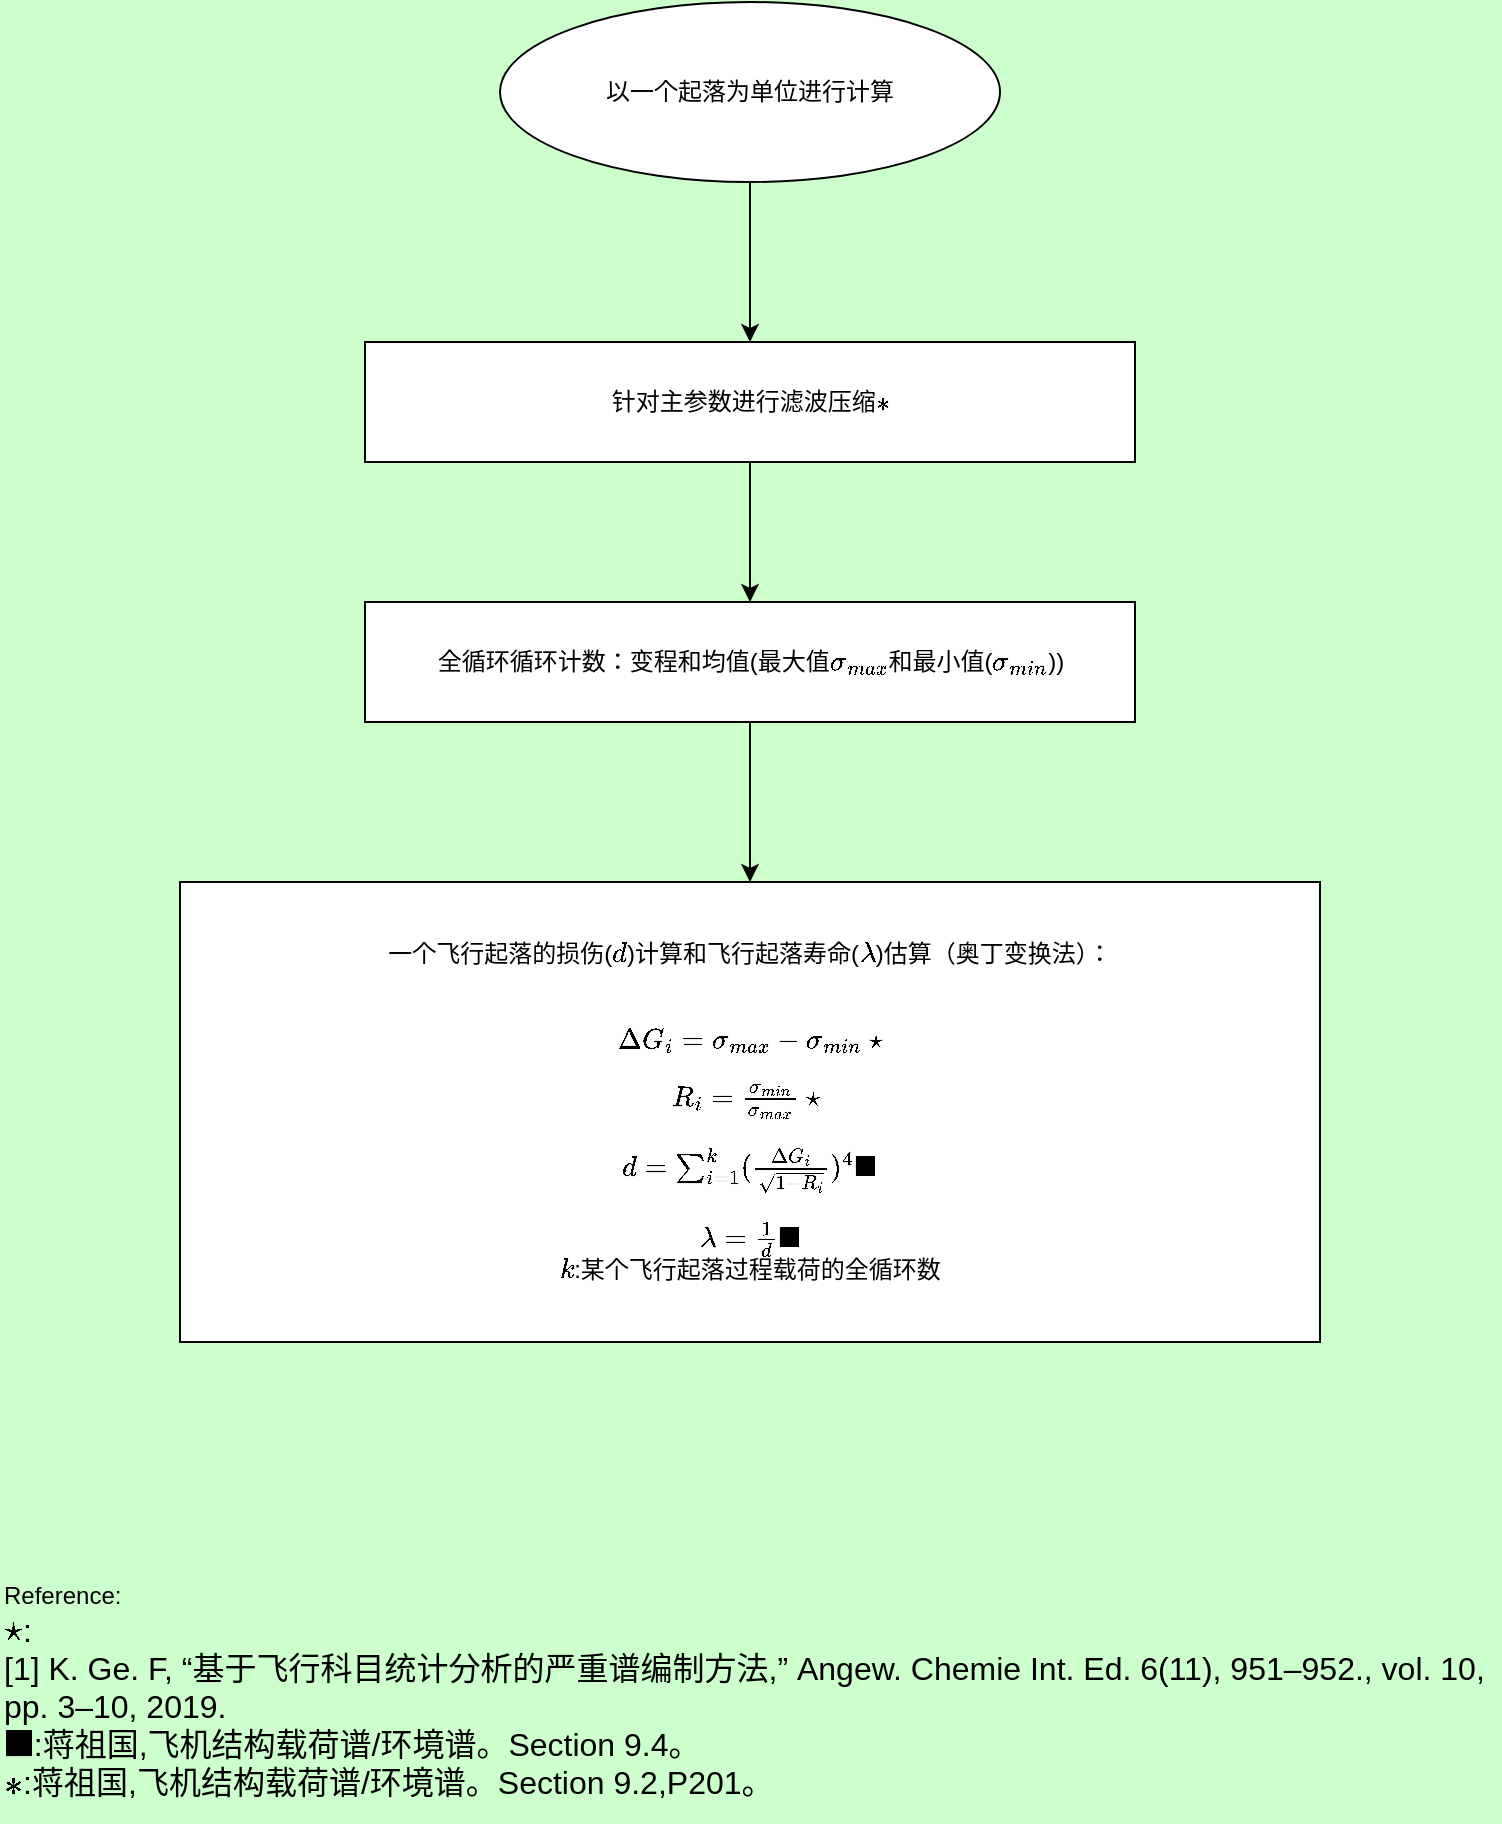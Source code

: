 <mxfile version="14.6.13" type="device" pages="8"><diagram id="NKhJSxJmhataKAfdF3K-" name="第 1 页-一个飞行起落的损伤计算和飞行起落寿命估算"><mxGraphModel dx="1024" dy="592" grid="1" gridSize="10" guides="1" tooltips="1" connect="1" arrows="1" fold="1" page="1" pageScale="1" pageWidth="827" pageHeight="1169" background="#CCFFCC" math="1" shadow="0"><root><mxCell id="0"/><mxCell id="1" parent="0"/><mxCell id="f9I7chAPs5HCO7dWhCiY-2" style="edgeStyle=orthogonalEdgeStyle;rounded=0;orthogonalLoop=1;jettySize=auto;html=1;" parent="1" source="jNRz7bp0nOcAsb6ikrP_-3" target="jNRz7bp0nOcAsb6ikrP_-4" edge="1"><mxGeometry relative="1" as="geometry"/></mxCell><mxCell id="jNRz7bp0nOcAsb6ikrP_-3" value="&lt;font style=&quot;font-size: 12px&quot;&gt;全循环循环计数：变程和均值(最大值\(\sigma_{max}\)和最小值(\(\sigma_{min}\)))&lt;/font&gt;" style="rounded=0;whiteSpace=wrap;html=1;" parent="1" vertex="1"><mxGeometry x="232.5" y="380" width="385" height="60" as="geometry"/></mxCell><mxCell id="jNRz7bp0nOcAsb6ikrP_-4" value="&lt;font&gt;&lt;font style=&quot;font-size: 12px&quot;&gt;一个飞行起落的损伤(\(d \))计算和飞行起落寿命(\( \lambda\))估算（奥丁变换法）：&lt;br&gt;&lt;br&gt;&lt;br&gt;\(\Delta G_i = \sigma_{max} - \sigma_{min} \space \star \)&lt;br&gt;&lt;br&gt;\(R_i = \frac{\sigma_{min}&lt;br&gt;}{\sigma_{max}&lt;br&gt;} \space \star\)&amp;nbsp;&lt;br&gt;&lt;br&gt;\(d=\sum_{i=1}^k(\frac{\Delta G_i}{\sqrt{1-R_i}})^4&lt;br&gt;\blacksquare \)&lt;br&gt;&lt;br&gt;\(\lambda = \frac{1}{d} \blacksquare\)&lt;br&gt;\(k\):某个飞行起落过程载荷的全循环数&lt;/font&gt;&lt;br&gt;&lt;/font&gt;" style="rounded=0;whiteSpace=wrap;html=1;" parent="1" vertex="1"><mxGeometry x="140" y="520" width="570" height="230" as="geometry"/></mxCell><mxCell id="WzEEPMsB4-AtwPnsr_9X-5" style="edgeStyle=orthogonalEdgeStyle;rounded=0;orthogonalLoop=1;jettySize=auto;html=1;" parent="1" source="jNRz7bp0nOcAsb6ikrP_-5" target="WzEEPMsB4-AtwPnsr_9X-4" edge="1"><mxGeometry relative="1" as="geometry"/></mxCell><mxCell id="jNRz7bp0nOcAsb6ikrP_-5" value="&lt;font style=&quot;font-size: 12px&quot;&gt;以一个起落为单位进行计算&lt;/font&gt;" style="ellipse;whiteSpace=wrap;html=1;" parent="1" vertex="1"><mxGeometry x="300" y="80" width="250" height="90" as="geometry"/></mxCell><mxCell id="_mDeDMqmV5UaFGvMVaUa-1" value="&lt;div&gt;&lt;font style=&quot;font-size: 12px&quot;&gt;&lt;font&gt;Reference&lt;/font&gt;:&lt;/font&gt;&lt;/div&gt;&lt;div&gt;&lt;span&gt;&lt;font size=&quot;3&quot;&gt;\( \star\):&lt;/font&gt;&lt;/span&gt;&lt;/div&gt;&lt;font size=&quot;3&quot;&gt;[1] K. Ge. F, “基于飞行科目统计分析的严重谱编制方法,” Angew. Chemie Int. Ed. 6(11), 951–952., vol. 10, pp. 3–10, 2019.&lt;br&gt;\( \blacksquare\):蒋祖国,飞机结构载荷谱/环境谱。Section 9.4。&lt;br&gt;&lt;/font&gt;&lt;span style=&quot;font-size: medium&quot;&gt;\( \ast\):&lt;/span&gt;&lt;span style=&quot;font-size: medium&quot;&gt;蒋祖国,飞机结构载荷谱/环境谱。Section 9.2,P201。&lt;/span&gt;&lt;font size=&quot;3&quot;&gt;&lt;br&gt;&lt;/font&gt;" style="text;html=1;strokeColor=none;fillColor=none;align=left;verticalAlign=middle;whiteSpace=wrap;rounded=0;" parent="1" vertex="1"><mxGeometry x="50" y="860" width="750" height="130" as="geometry"/></mxCell><mxCell id="WzEEPMsB4-AtwPnsr_9X-6" style="edgeStyle=orthogonalEdgeStyle;rounded=0;orthogonalLoop=1;jettySize=auto;html=1;" parent="1" source="WzEEPMsB4-AtwPnsr_9X-4" target="jNRz7bp0nOcAsb6ikrP_-3" edge="1"><mxGeometry relative="1" as="geometry"/></mxCell><mxCell id="WzEEPMsB4-AtwPnsr_9X-4" value="&lt;font style=&quot;font-size: 12px&quot;&gt;针对主参数进行滤波压缩\( \ast\)&lt;/font&gt;" style="rounded=0;whiteSpace=wrap;html=1;" parent="1" vertex="1"><mxGeometry x="232.5" y="250" width="385" height="60" as="geometry"/></mxCell></root></mxGraphModel></diagram><diagram id="D2le7vKLaizebCC24E_2" name="第 2-1 页-确定实际飞行起落"><mxGraphModel dx="1024" dy="592" grid="1" gridSize="10" guides="1" tooltips="1" connect="1" arrows="1" fold="1" page="1" pageScale="1" pageWidth="827" pageHeight="1169" background="#CCFFCC" math="1" shadow="0"><root><mxCell id="MJ3pmneny7GB_XjOT81w-0"/><mxCell id="MJ3pmneny7GB_XjOT81w-1" parent="MJ3pmneny7GB_XjOT81w-0"/><UserObject label="&lt;font style=&quot;font-size: 14px&quot;&gt;确定实际飞行起落数&lt;/font&gt;" treeRoot="1" id="E9diMd3mAz84zL5VNPVI-0"><mxCell style="ellipse;whiteSpace=wrap;html=1;align=center;collapsible=0;container=1;recursiveResize=0;" parent="MJ3pmneny7GB_XjOT81w-1" vertex="1"><mxGeometry x="40" y="60" width="145" height="50" as="geometry"/></mxCell></UserObject><mxCell id="E9diMd3mAz84zL5VNPVI-3" value="" style="edgeStyle=entityRelationEdgeStyle;startArrow=none;endArrow=none;segment=10;curved=1;exitX=1;exitY=0.5;exitDx=0;exitDy=0;" parent="MJ3pmneny7GB_XjOT81w-1" source="E9diMd3mAz84zL5VNPVI-0" target="E9diMd3mAz84zL5VNPVI-4" edge="1"><mxGeometry relative="1" as="geometry"><mxPoint x="415" y="100" as="sourcePoint"/></mxGeometry></mxCell><mxCell id="E9diMd3mAz84zL5VNPVI-4" value="基于外场大子样统计的小子样实测：&lt;br&gt;所有小子样实测有效起落都是实际飞行起落" style="whiteSpace=wrap;html=1;rounded=1;arcSize=50;align=center;verticalAlign=middle;collapsible=0;container=1;recursiveResize=0;strokeWidth=1;autosize=1;spacing=4;" parent="MJ3pmneny7GB_XjOT81w-1" vertex="1"><mxGeometry x="215" y="20" width="250" height="40" as="geometry"/></mxCell><mxCell id="E9diMd3mAz84zL5VNPVI-6" value="" style="edgeStyle=entityRelationEdgeStyle;startArrow=none;endArrow=none;segment=10;curved=1;" parent="MJ3pmneny7GB_XjOT81w-1" source="E9diMd3mAz84zL5VNPVI-0" target="E9diMd3mAz84zL5VNPVI-7" edge="1"><mxGeometry relative="1" as="geometry"><mxPoint x="375" y="74" as="sourcePoint"/></mxGeometry></mxCell><mxCell id="E9diMd3mAz84zL5VNPVI-7" value="小子样实测数据：&lt;br&gt;通过分析来确定实际飞行起落数" style="whiteSpace=wrap;html=1;rounded=1;arcSize=50;align=center;verticalAlign=middle;collapsible=0;container=1;recursiveResize=0;strokeWidth=1;autosize=1;spacing=4;" parent="MJ3pmneny7GB_XjOT81w-1" vertex="1"><mxGeometry x="245" y="90" width="190" height="40" as="geometry"/></mxCell><mxCell id="omfQsLDT_BcbFUfZ1Ptj-2" style="edgeStyle=orthogonalEdgeStyle;rounded=0;orthogonalLoop=1;jettySize=auto;html=1;" parent="MJ3pmneny7GB_XjOT81w-1" source="LUoZi1-GM6l8mdx_SEGu-0" target="2bQM6P23BNAU2fslVUDf-0" edge="1"><mxGeometry relative="1" as="geometry"/></mxCell><mxCell id="LUoZi1-GM6l8mdx_SEGu-0" value="&lt;font style=&quot;font-size: 12px&quot;&gt;假设飞行起落寿命服从对数正态分布。&lt;br&gt;得到某典型任务的实测\(n\)个飞行起落的起落寿命\( \lambda_1,\dots,\lambda_n \)，&lt;br&gt;其对数寿命为：\( X_j = lg\lambda_j(j=1,2,\dots,n)\)&lt;/font&gt;" style="rounded=0;whiteSpace=wrap;html=1;" parent="MJ3pmneny7GB_XjOT81w-1" vertex="1"><mxGeometry x="40" y="150" width="338.582" height="60" as="geometry"/></mxCell><mxCell id="omfQsLDT_BcbFUfZ1Ptj-3" style="edgeStyle=orthogonalEdgeStyle;rounded=0;orthogonalLoop=1;jettySize=auto;html=1;" parent="MJ3pmneny7GB_XjOT81w-1" source="2bQM6P23BNAU2fslVUDf-0" target="2bQM6P23BNAU2fslVUDf-1" edge="1"><mxGeometry relative="1" as="geometry"/></mxCell><mxCell id="2bQM6P23BNAU2fslVUDf-0" value="&lt;font style=&quot;font-size: 12px&quot;&gt;计算对数寿命的平均值(\( \bar{X}\))和标准差(\(S\)):&lt;br&gt;&lt;br&gt;\(\bar{X} = \frac{1}{n}\sum_{j=1}^nX_{j}\)&lt;br&gt;&lt;br&gt;\(S = \sqrt{\frac{\sum_{j=1}^nX_{j}^2-\frac{1}{n}(\sum_{j=1}^nX_j)^2}{n-1}}\)&lt;/font&gt;" style="rounded=0;whiteSpace=wrap;html=1;" parent="MJ3pmneny7GB_XjOT81w-1" vertex="1"><mxGeometry x="40" y="236" width="338.582" height="130" as="geometry"/></mxCell><mxCell id="zEckzuN1tbj1GgpTe6vr-3" style="edgeStyle=orthogonalEdgeStyle;rounded=0;orthogonalLoop=1;jettySize=auto;html=1;entryX=0.5;entryY=0;entryDx=0;entryDy=0;" parent="MJ3pmneny7GB_XjOT81w-1" source="2bQM6P23BNAU2fslVUDf-1" target="2bQM6P23BNAU2fslVUDf-2" edge="1"><mxGeometry relative="1" as="geometry"/></mxCell><mxCell id="2bQM6P23BNAU2fslVUDf-1" value="&lt;font style=&quot;font-size: 12px&quot;&gt;计算变异系数:\(y = \frac{S}{\bar{X}}\)&lt;/font&gt;" style="rounded=0;whiteSpace=wrap;html=1;" parent="MJ3pmneny7GB_XjOT81w-1" vertex="1"><mxGeometry x="40" y="387" width="338.582" height="50" as="geometry"/></mxCell><mxCell id="zEckzuN1tbj1GgpTe6vr-4" style="edgeStyle=orthogonalEdgeStyle;rounded=0;orthogonalLoop=1;jettySize=auto;html=1;exitX=0.5;exitY=1;exitDx=0;exitDy=0;entryX=0.5;entryY=0;entryDx=0;entryDy=0;" parent="MJ3pmneny7GB_XjOT81w-1" source="2bQM6P23BNAU2fslVUDf-2" target="2bQM6P23BNAU2fslVUDf-3" edge="1"><mxGeometry relative="1" as="geometry"/></mxCell><mxCell id="2bQM6P23BNAU2fslVUDf-2" value="&lt;font style=&quot;font-size: 12px&quot;&gt;选定置信水平\( \gamma\)(一般为\(90\%\)或\(95\%\))和&lt;br&gt;相对误差限度\(\delta\)(一般取\(5\%\))&lt;/font&gt;" style="rounded=0;whiteSpace=wrap;html=1;" parent="MJ3pmneny7GB_XjOT81w-1" vertex="1"><mxGeometry x="40" y="493" width="338.582" height="60" as="geometry"/></mxCell><mxCell id="zEckzuN1tbj1GgpTe6vr-5" style="edgeStyle=orthogonalEdgeStyle;rounded=0;orthogonalLoop=1;jettySize=auto;html=1;" parent="MJ3pmneny7GB_XjOT81w-1" source="2bQM6P23BNAU2fslVUDf-3" target="2bQM6P23BNAU2fslVUDf-5" edge="1"><mxGeometry relative="1" as="geometry"/></mxCell><mxCell id="2bQM6P23BNAU2fslVUDf-3" value="&lt;font style=&quot;font-size: 12px&quot;&gt;选定置信水平\( \gamma\)(一般为\(90\%\)或\(95\%\))和&lt;br&gt;相对误差限度\(\delta\)(一般取\(5\%\))&lt;/font&gt;" style="rounded=0;whiteSpace=wrap;html=1;" parent="MJ3pmneny7GB_XjOT81w-1" vertex="1"><mxGeometry x="40" y="604" width="338.582" height="60" as="geometry"/></mxCell><mxCell id="zEckzuN1tbj1GgpTe6vr-6" style="edgeStyle=orthogonalEdgeStyle;rounded=0;orthogonalLoop=1;jettySize=auto;html=1;entryX=0.5;entryY=0;entryDx=0;entryDy=0;" parent="MJ3pmneny7GB_XjOT81w-1" source="2bQM6P23BNAU2fslVUDf-5" target="2bQM6P23BNAU2fslVUDf-6" edge="1"><mxGeometry relative="1" as="geometry"/></mxCell><mxCell id="2bQM6P23BNAU2fslVUDf-5" value="&lt;font style=&quot;font-size: 12px&quot;&gt;根据变异系数\(y\)查找出子样最小观测个数：\(n_{min}\)&lt;/font&gt;" style="rounded=0;whiteSpace=wrap;html=1;" parent="MJ3pmneny7GB_XjOT81w-1" vertex="1"><mxGeometry x="40" y="720" width="338.582" height="50" as="geometry"/></mxCell><mxCell id="zEckzuN1tbj1GgpTe6vr-7" style="edgeStyle=orthogonalEdgeStyle;rounded=0;orthogonalLoop=1;jettySize=auto;html=1;entryX=0.5;entryY=0;entryDx=0;entryDy=0;" parent="MJ3pmneny7GB_XjOT81w-1" source="2bQM6P23BNAU2fslVUDf-6" target="2bQM6P23BNAU2fslVUDf-9" edge="1"><mxGeometry relative="1" as="geometry"/></mxCell><mxCell id="zEckzuN1tbj1GgpTe6vr-8" style="edgeStyle=orthogonalEdgeStyle;rounded=0;orthogonalLoop=1;jettySize=auto;html=1;" parent="MJ3pmneny7GB_XjOT81w-1" source="2bQM6P23BNAU2fslVUDf-6" target="2bQM6P23BNAU2fslVUDf-7" edge="1"><mxGeometry relative="1" as="geometry"/></mxCell><mxCell id="2bQM6P23BNAU2fslVUDf-6" value="\(n \geq n_{min}\)?" style="rhombus;whiteSpace=wrap;html=1;" parent="MJ3pmneny7GB_XjOT81w-1" vertex="1"><mxGeometry x="144.29" y="817" width="130" height="70" as="geometry"/></mxCell><mxCell id="zEckzuN1tbj1GgpTe6vr-9" style="edgeStyle=orthogonalEdgeStyle;rounded=0;orthogonalLoop=1;jettySize=auto;html=1;entryX=0;entryY=0.5;entryDx=0;entryDy=0;" parent="MJ3pmneny7GB_XjOT81w-1" source="2bQM6P23BNAU2fslVUDf-7" target="2bQM6P23BNAU2fslVUDf-8" edge="1"><mxGeometry relative="1" as="geometry"/></mxCell><mxCell id="2bQM6P23BNAU2fslVUDf-7" value="&lt;font style=&quot;font-size: 12px&quot;&gt;\(n\)就是实际飞行起落数&lt;/font&gt;" style="rounded=0;whiteSpace=wrap;html=1;" parent="MJ3pmneny7GB_XjOT81w-1" vertex="1"><mxGeometry x="331.58" y="827" width="189" height="50" as="geometry"/></mxCell><mxCell id="2bQM6P23BNAU2fslVUDf-8" value="&lt;font style=&quot;font-size: 12px&quot;&gt;从 \(n\)个飞行起落中找出代表飞行起落&lt;/font&gt;" style="rounded=0;whiteSpace=wrap;html=1;" parent="MJ3pmneny7GB_XjOT81w-1" vertex="1"><mxGeometry x="563" y="827" width="207" height="50" as="geometry"/></mxCell><mxCell id="2bQM6P23BNAU2fslVUDf-9" value="&lt;font style=&quot;font-size: 12px&quot;&gt;寿命分散性大，需要增补实际飞行起落&lt;/font&gt;" style="rounded=0;whiteSpace=wrap;html=1;" parent="MJ3pmneny7GB_XjOT81w-1" vertex="1"><mxGeometry x="40" y="940" width="338.582" height="50" as="geometry"/></mxCell><mxCell id="zEckzuN1tbj1GgpTe6vr-10" value="Yes" style="text;html=1;align=center;verticalAlign=middle;resizable=0;points=[];autosize=1;strokeColor=none;" parent="MJ3pmneny7GB_XjOT81w-1" vertex="1"><mxGeometry x="295" y="830" width="30" height="20" as="geometry"/></mxCell><mxCell id="zEckzuN1tbj1GgpTe6vr-13" value="No" style="text;html=1;align=center;verticalAlign=middle;resizable=0;points=[];autosize=1;strokeColor=none;" parent="MJ3pmneny7GB_XjOT81w-1" vertex="1"><mxGeometry x="205" y="900" width="30" height="20" as="geometry"/></mxCell><mxCell id="EIZPsEoaiCUM-D6aIosn-0" value="&lt;div&gt;&lt;font style=&quot;font-size: 14px&quot;&gt;&lt;font&gt;Reference&lt;/font&gt;&lt;span&gt;:&lt;/span&gt;&lt;/font&gt;&lt;/div&gt;&lt;span style=&quot;font-size: medium&quot;&gt;蒋祖国,飞机结构载荷谱/环境谱。Section 9.4,P221。&lt;/span&gt;&lt;font size=&quot;3&quot;&gt;&lt;br&gt;&lt;/font&gt;" style="text;html=1;strokeColor=none;fillColor=none;align=left;verticalAlign=middle;whiteSpace=wrap;rounded=0;" parent="MJ3pmneny7GB_XjOT81w-1" vertex="1"><mxGeometry x="10" y="1060" width="440" height="60" as="geometry"/></mxCell></root></mxGraphModel></diagram><diagram name="第 3 页-当量损伤的分布检验" id="N5piFDkpcopKa4DFAhrV"><mxGraphModel dx="1024" dy="592" grid="1" gridSize="10" guides="1" tooltips="1" connect="1" arrows="1" fold="1" page="1" pageScale="1" pageWidth="827" pageHeight="1169" background="#CCFFCC" math="1" shadow="0"><root><mxCell id="HNuLeyhjo0ZqES5R9Muz-0"/><mxCell id="HNuLeyhjo0ZqES5R9Muz-1" parent="HNuLeyhjo0ZqES5R9Muz-0"/><UserObject label="&lt;font style=&quot;font-size: 14px&quot;&gt;确定实际飞行起落数&lt;/font&gt;" treeRoot="1" id="HNuLeyhjo0ZqES5R9Muz-2"><mxCell style="ellipse;whiteSpace=wrap;html=1;align=center;collapsible=0;container=1;recursiveResize=0;" parent="HNuLeyhjo0ZqES5R9Muz-1" vertex="1"><mxGeometry x="100" y="60" width="145" height="50" as="geometry"/></mxCell></UserObject><mxCell id="HNuLeyhjo0ZqES5R9Muz-3" value="" style="edgeStyle=entityRelationEdgeStyle;startArrow=none;endArrow=none;segment=10;curved=1;exitX=1;exitY=0.5;exitDx=0;exitDy=0;" parent="HNuLeyhjo0ZqES5R9Muz-1" source="HNuLeyhjo0ZqES5R9Muz-2" target="HNuLeyhjo0ZqES5R9Muz-4" edge="1"><mxGeometry relative="1" as="geometry"><mxPoint x="475" y="100" as="sourcePoint"/></mxGeometry></mxCell><mxCell id="HNuLeyhjo0ZqES5R9Muz-4" value="基于外场大子样统计的小子样实测：&lt;br&gt;所有小子样实测有效起落都是实际飞行起落" style="whiteSpace=wrap;html=1;rounded=1;arcSize=50;align=center;verticalAlign=middle;collapsible=0;container=1;recursiveResize=0;strokeWidth=1;autosize=1;spacing=4;" parent="HNuLeyhjo0ZqES5R9Muz-1" vertex="1"><mxGeometry x="275" y="20" width="250" height="40" as="geometry"/></mxCell><mxCell id="HNuLeyhjo0ZqES5R9Muz-5" value="" style="edgeStyle=entityRelationEdgeStyle;startArrow=none;endArrow=none;segment=10;curved=1;" parent="HNuLeyhjo0ZqES5R9Muz-1" source="HNuLeyhjo0ZqES5R9Muz-2" target="HNuLeyhjo0ZqES5R9Muz-6" edge="1"><mxGeometry relative="1" as="geometry"><mxPoint x="435" y="74" as="sourcePoint"/></mxGeometry></mxCell><mxCell id="HNuLeyhjo0ZqES5R9Muz-6" value="小子样实测数据：&lt;br&gt;通过分析来确定实际飞行起落数" style="whiteSpace=wrap;html=1;rounded=1;arcSize=50;align=center;verticalAlign=middle;collapsible=0;container=1;recursiveResize=0;strokeWidth=1;autosize=1;spacing=4;" parent="HNuLeyhjo0ZqES5R9Muz-1" vertex="1"><mxGeometry x="305" y="90" width="190" height="40" as="geometry"/></mxCell><mxCell id="yax_U1GhtwNaY82Y9RRA-1" style="edgeStyle=orthogonalEdgeStyle;rounded=0;orthogonalLoop=1;jettySize=auto;html=1;entryX=0.5;entryY=0;entryDx=0;entryDy=0;" parent="HNuLeyhjo0ZqES5R9Muz-1" source="HNuLeyhjo0ZqES5R9Muz-7" target="HNuLeyhjo0ZqES5R9Muz-12" edge="1"><mxGeometry relative="1" as="geometry"/></mxCell><mxCell id="HNuLeyhjo0ZqES5R9Muz-7" value="&lt;font style=&quot;font-size: 12px&quot;&gt;得到某典型任务的实测\(n\)个飞行起落的当量损伤\( d_1,\dots,d_n \)&lt;br&gt;&lt;/font&gt;" style="rounded=0;whiteSpace=wrap;html=1;" parent="HNuLeyhjo0ZqES5R9Muz-1" vertex="1"><mxGeometry x="40" y="160" width="338.582" height="60" as="geometry"/></mxCell><mxCell id="HNuLeyhjo0ZqES5R9Muz-11" style="edgeStyle=orthogonalEdgeStyle;rounded=0;orthogonalLoop=1;jettySize=auto;html=1;exitX=0.5;exitY=1;exitDx=0;exitDy=0;entryX=0.5;entryY=0;entryDx=0;entryDy=0;" parent="HNuLeyhjo0ZqES5R9Muz-1" source="HNuLeyhjo0ZqES5R9Muz-12" target="HNuLeyhjo0ZqES5R9Muz-14" edge="1"><mxGeometry relative="1" as="geometry"/></mxCell><mxCell id="HNuLeyhjo0ZqES5R9Muz-12" value="&lt;font style=&quot;font-size: 12px&quot;&gt;选定置信水平\( \gamma\)(一般为\(90\%\)或\(95\%\))和&lt;br&gt;相对误差限度\(\delta\)(一般取\(5\%\))&lt;/font&gt;" style="rounded=0;whiteSpace=wrap;html=1;" parent="HNuLeyhjo0ZqES5R9Muz-1" vertex="1"><mxGeometry x="40" y="290" width="338.582" height="60" as="geometry"/></mxCell><mxCell id="yax_U1GhtwNaY82Y9RRA-0" style="edgeStyle=orthogonalEdgeStyle;rounded=0;orthogonalLoop=1;jettySize=auto;html=1;entryX=0.5;entryY=0;entryDx=0;entryDy=0;" parent="HNuLeyhjo0ZqES5R9Muz-1" source="HNuLeyhjo0ZqES5R9Muz-14" target="HNuLeyhjo0ZqES5R9Muz-19" edge="1"><mxGeometry relative="1" as="geometry"/></mxCell><mxCell id="HNuLeyhjo0ZqES5R9Muz-14" value="针对选取的置信水平和相对误差，对当量损伤进行`K-S`正态分布检验" style="rounded=0;whiteSpace=wrap;html=1;" parent="HNuLeyhjo0ZqES5R9Muz-1" vertex="1"><mxGeometry x="40" y="420" width="338.582" height="60" as="geometry"/></mxCell><mxCell id="HNuLeyhjo0ZqES5R9Muz-17" style="edgeStyle=orthogonalEdgeStyle;rounded=0;orthogonalLoop=1;jettySize=auto;html=1;entryX=0.5;entryY=0;entryDx=0;entryDy=0;" parent="HNuLeyhjo0ZqES5R9Muz-1" source="HNuLeyhjo0ZqES5R9Muz-19" target="HNuLeyhjo0ZqES5R9Muz-23" edge="1"><mxGeometry relative="1" as="geometry"/></mxCell><mxCell id="HNuLeyhjo0ZqES5R9Muz-18" style="edgeStyle=orthogonalEdgeStyle;rounded=0;orthogonalLoop=1;jettySize=auto;html=1;" parent="HNuLeyhjo0ZqES5R9Muz-1" source="HNuLeyhjo0ZqES5R9Muz-19" target="HNuLeyhjo0ZqES5R9Muz-21" edge="1"><mxGeometry relative="1" as="geometry"/></mxCell><mxCell id="HNuLeyhjo0ZqES5R9Muz-19" value="是否满足正态分布" style="rhombus;whiteSpace=wrap;html=1;" parent="HNuLeyhjo0ZqES5R9Muz-1" vertex="1"><mxGeometry x="144.29" y="540" width="130" height="70" as="geometry"/></mxCell><mxCell id="HNuLeyhjo0ZqES5R9Muz-21" value="选取代表起落" style="rounded=0;whiteSpace=wrap;html=1;" parent="HNuLeyhjo0ZqES5R9Muz-1" vertex="1"><mxGeometry x="350" y="550" width="189" height="50" as="geometry"/></mxCell><mxCell id="HNuLeyhjo0ZqES5R9Muz-23" value="" style="rounded=0;whiteSpace=wrap;html=1;" parent="HNuLeyhjo0ZqES5R9Muz-1" vertex="1"><mxGeometry x="40" y="690" width="338.582" height="50" as="geometry"/></mxCell><mxCell id="HNuLeyhjo0ZqES5R9Muz-24" value="Yes" style="text;html=1;align=center;verticalAlign=middle;resizable=0;points=[];autosize=1;strokeColor=none;" parent="HNuLeyhjo0ZqES5R9Muz-1" vertex="1"><mxGeometry x="295" y="550" width="30" height="20" as="geometry"/></mxCell><mxCell id="HNuLeyhjo0ZqES5R9Muz-25" value="No" style="text;html=1;align=center;verticalAlign=middle;resizable=0;points=[];autosize=1;strokeColor=none;" parent="HNuLeyhjo0ZqES5R9Muz-1" vertex="1"><mxGeometry x="215" y="630" width="30" height="20" as="geometry"/></mxCell><mxCell id="r-KIM8LfSOo0nP0Zui4f-0" value="&lt;div&gt;&lt;font style=&quot;font-size: 14px&quot;&gt;&lt;font&gt;Reference&lt;/font&gt;&lt;span&gt;:&lt;/span&gt;&lt;/font&gt;&lt;/div&gt;&lt;font size=&quot;3&quot;&gt;[1] K. Ge. F, “基于飞行科目统计分析的严重谱编制方法,” Angew. Chemie Int. Ed. 6(11), 951–952., vol. 10, pp. 3–10, 2019&lt;/font&gt;&lt;span style=&quot;font-size: medium&quot;&gt;。&lt;/span&gt;&lt;font size=&quot;3&quot;&gt;&lt;br&gt;&lt;/font&gt;" style="text;html=1;strokeColor=none;fillColor=none;align=left;verticalAlign=middle;whiteSpace=wrap;rounded=0;" parent="HNuLeyhjo0ZqES5R9Muz-1" vertex="1"><mxGeometry y="990" width="750" height="70" as="geometry"/></mxCell></root></mxGraphModel></diagram><diagram id="CZOsmN1t937swmlumfX9" name="第 4 页-增补实测起落"><mxGraphModel dx="1024" dy="592" grid="1" gridSize="10" guides="1" tooltips="1" connect="1" arrows="1" fold="1" page="1" pageScale="1" pageWidth="827" pageHeight="1169" math="0" shadow="0"><root><mxCell id="u9QRYwqx6on4RMoeZ_UQ-0"/><mxCell id="u9QRYwqx6on4RMoeZ_UQ-1" parent="u9QRYwqx6on4RMoeZ_UQ-0"/><mxCell id="pvESyd7V9R-vzVRxW7-q-0" value="&lt;font style=&quot;font-size: 18px ; background-color: rgb(255 , 0 , 0)&quot;&gt;不重要。待完成。&lt;/font&gt;" style="text;html=1;strokeColor=none;fillColor=none;align=center;verticalAlign=middle;whiteSpace=wrap;rounded=0;" vertex="1" parent="u9QRYwqx6on4RMoeZ_UQ-1"><mxGeometry x="70" y="50" width="160" height="20" as="geometry"/></mxCell></root></mxGraphModel></diagram><diagram id="eFcB7Gg5mfDonyxqmbyo" name="第 5 页-确定基准寿命"><mxGraphModel dx="853" dy="493" grid="1" gridSize="10" guides="1" tooltips="1" connect="1" arrows="1" fold="1" page="1" pageScale="1" pageWidth="827" pageHeight="1169" background="#CCFFCC" math="1" shadow="0"><root><mxCell id="u7n0ARQYr2QHB3sP02V--0"/><mxCell id="u7n0ARQYr2QHB3sP02V--1" parent="u7n0ARQYr2QHB3sP02V--0"/><mxCell id="u7n0ARQYr2QHB3sP02V--4" style="edgeStyle=orthogonalEdgeStyle;rounded=0;orthogonalLoop=1;jettySize=auto;html=1;" edge="1" parent="u7n0ARQYr2QHB3sP02V--1" source="u7n0ARQYr2QHB3sP02V--2" target="u7n0ARQYr2QHB3sP02V--3"><mxGeometry relative="1" as="geometry"/></mxCell><mxCell id="u7n0ARQYr2QHB3sP02V--2" value="&lt;font face=&quot;Lucida Console&quot;&gt;计算范围：&lt;br&gt;使用外场的使用数据来计算每种任务剖面的基准寿命(或基准损伤)&lt;/font&gt;" style="rounded=0;whiteSpace=wrap;html=1;align=left;" vertex="1" parent="u7n0ARQYr2QHB3sP02V--1"><mxGeometry x="234" y="250" width="360" height="40" as="geometry"/></mxCell><mxCell id="u7n0ARQYr2QHB3sP02V--3" value="&lt;div&gt;&lt;span style=&quot;font-family: &amp;#34;lucida console&amp;#34;&quot;&gt;计算方法：算术平均值。&lt;/span&gt;&lt;/div&gt;&lt;div&gt;&lt;span style=&quot;font-family: &amp;#34;lucida console&amp;#34;&quot;&gt;&lt;br&gt;&lt;/span&gt;&lt;/div&gt;&lt;div&gt;&lt;span style=&quot;font-family: &amp;#34;lucida console&amp;#34;&quot;&gt;基准寿命：&lt;/span&gt;&lt;span style=&quot;font-family: &amp;#34;lucida console&amp;#34;&quot;&gt;\(\bar{\lambda} = \frac{1}{n}\sum_{j=1}^n\lambda_j\)&lt;/span&gt;&lt;/div&gt;&lt;div&gt;&lt;span style=&quot;font-family: &amp;#34;lucida console&amp;#34;&quot;&gt;&lt;br&gt;&lt;/span&gt;&lt;/div&gt;&lt;div&gt;&lt;span style=&quot;font-family: &amp;#34;lucida console&amp;#34;&quot;&gt;基准累积损伤：&lt;/span&gt;&lt;span style=&quot;font-family: &amp;#34;lucida console&amp;#34;&quot;&gt;\(\bar{d} = \frac{1}{n}\sum_{j=1}^nd_j\)&lt;/span&gt;&lt;span style=&quot;font-family: &amp;#34;lucida console&amp;#34;&quot;&gt;&lt;br&gt;&lt;/span&gt;&lt;/div&gt;&lt;div&gt;&lt;font face=&quot;lucida console&quot;&gt;其中:&lt;/font&gt;&lt;/div&gt;&lt;div&gt;&lt;font face=&quot;lucida console&quot;&gt;\(\lambda_i\)为某个任务剖面\(n\)个实际飞行起落中每个起落的飞行起落寿命；&lt;/font&gt;&lt;/div&gt;&lt;div&gt;&lt;span style=&quot;font-family: &amp;#34;lucida console&amp;#34;&quot;&gt;\(d_i\)为某个任务剖面\(n\)个实际飞行起落中每个起落的当量累积损伤&lt;/span&gt;&lt;font face=&quot;lucida console&quot;&gt;&lt;br&gt;&lt;/font&gt;&lt;/div&gt;" style="rounded=0;whiteSpace=wrap;html=1;align=center;" vertex="1" parent="u7n0ARQYr2QHB3sP02V--1"><mxGeometry x="183" y="480" width="462" height="190" as="geometry"/></mxCell></root></mxGraphModel></diagram><diagram id="Iy2HzqMVaXDoSG5TEkA0" name="第 6 页-选取代表起落"><mxGraphModel dx="1024" dy="592" grid="1" gridSize="10" guides="1" tooltips="1" connect="1" arrows="1" fold="1" page="1" pageScale="1" pageWidth="827" pageHeight="1169" background="#CCFFCC" math="0" shadow="0"><root><mxCell id="NyGKkgaJBQ5YBhuDf24v-0"/><mxCell id="NyGKkgaJBQ5YBhuDf24v-1" parent="NyGKkgaJBQ5YBhuDf24v-0"/><mxCell id="NyGKkgaJBQ5YBhuDf24v-11" value="待完成" style="swimlane;fontStyle=0;childLayout=stackLayout;horizontal=1;startSize=40;horizontalStack=0;resizeParent=1;resizeParentMax=0;resizeLast=0;collapsible=1;marginBottom=0;labelBackgroundColor=#FF0019;fontFamily=Lucida Console;fontSize=18;fillColor=#FF0019;" vertex="1" parent="NyGKkgaJBQ5YBhuDf24v-1"><mxGeometry x="60" y="70" width="320" height="118" as="geometry"/></mxCell><mxCell id="NyGKkgaJBQ5YBhuDf24v-12" value="1.选取方法多" style="text;strokeColor=none;fillColor=none;align=left;verticalAlign=top;spacingLeft=4;spacingRight=4;overflow=hidden;rotatable=0;points=[[0,0.5],[1,0.5]];portConstraint=eastwest;" vertex="1" parent="NyGKkgaJBQ5YBhuDf24v-11"><mxGeometry y="40" width="320" height="26" as="geometry"/></mxCell><mxCell id="NyGKkgaJBQ5YBhuDf24v-13" value="2.暂不确定是否可以使用“全选法”" style="text;strokeColor=none;fillColor=none;align=left;verticalAlign=top;spacingLeft=4;spacingRight=4;overflow=hidden;rotatable=0;points=[[0,0.5],[1,0.5]];portConstraint=eastwest;" vertex="1" parent="NyGKkgaJBQ5YBhuDf24v-11"><mxGeometry y="66" width="320" height="26" as="geometry"/></mxCell><mxCell id="NyGKkgaJBQ5YBhuDf24v-14" value="3.重点研究“混选法”和“三代表起落选取法”" style="text;strokeColor=none;fillColor=none;align=left;verticalAlign=top;spacingLeft=4;spacingRight=4;overflow=hidden;rotatable=0;points=[[0,0.5],[1,0.5]];portConstraint=eastwest;" vertex="1" parent="NyGKkgaJBQ5YBhuDf24v-11"><mxGeometry y="92" width="320" height="26" as="geometry"/></mxCell></root></mxGraphModel></diagram><diagram name="第 7页-编制代表起落一次飞行载荷谱" id="ZuQWGR17hTW5XiYj36FD"><mxGraphModel dx="2048" dy="1184" grid="1" gridSize="10" guides="1" tooltips="1" connect="1" arrows="1" fold="1" page="1" pageScale="1" pageWidth="827" pageHeight="1169" background="#CCFFCC" math="1" shadow="0"><root><mxCell id="i4lUieAAXj_skWbtubOR-0"/><mxCell id="i4lUieAAXj_skWbtubOR-1" parent="i4lUieAAXj_skWbtubOR-0"/><mxCell id="D9fGLYYKP-WtxL1NfLHu-7" style="edgeStyle=orthogonalEdgeStyle;rounded=0;orthogonalLoop=1;jettySize=auto;html=1;entryX=0.5;entryY=0;entryDx=0;entryDy=0;fontFamily=Lucida Console;fontSize=18;" edge="1" parent="i4lUieAAXj_skWbtubOR-1" source="i4lUieAAXj_skWbtubOR-3" target="i4lUieAAXj_skWbtubOR-4"><mxGeometry relative="1" as="geometry"/></mxCell><mxCell id="i4lUieAAXj_skWbtubOR-3" value="&lt;font face=&quot;Lucida Console&quot;&gt;在某任务剖面的\(p\)个代表起落中，以编谱的参数为主参数进行压缩滤波，&lt;br&gt;得到该参数的载荷历程&lt;/font&gt;" style="rounded=0;whiteSpace=wrap;html=1;align=left;" vertex="1" parent="i4lUieAAXj_skWbtubOR-1"><mxGeometry x="630" y="60" width="390" height="50" as="geometry"/></mxCell><mxCell id="D9fGLYYKP-WtxL1NfLHu-6" style="edgeStyle=orthogonalEdgeStyle;rounded=0;orthogonalLoop=1;jettySize=auto;html=1;fontFamily=Lucida Console;fontSize=18;" edge="1" parent="i4lUieAAXj_skWbtubOR-1" source="i4lUieAAXj_skWbtubOR-4" target="D9fGLYYKP-WtxL1NfLHu-0"><mxGeometry relative="1" as="geometry"/></mxCell><mxCell id="i4lUieAAXj_skWbtubOR-4" value="&lt;font face=&quot;lucida console&quot;&gt;取出与第一个代表飞行起落主参数(如重心法向过载)历程对应的载荷历程作为第一个代表飞行起落一次飞行载荷谱&lt;/font&gt;" style="rounded=0;whiteSpace=wrap;html=1;align=center;" vertex="1" parent="i4lUieAAXj_skWbtubOR-1"><mxGeometry x="510" y="200" width="630" height="50" as="geometry"/></mxCell><mxCell id="D9fGLYYKP-WtxL1NfLHu-5" style="edgeStyle=orthogonalEdgeStyle;rounded=0;orthogonalLoop=1;jettySize=auto;html=1;fontFamily=Lucida Console;fontSize=18;" edge="1" parent="i4lUieAAXj_skWbtubOR-1" source="D9fGLYYKP-WtxL1NfLHu-0" target="D9fGLYYKP-WtxL1NfLHu-1"><mxGeometry relative="1" as="geometry"/></mxCell><mxCell id="D9fGLYYKP-WtxL1NfLHu-0" value="&lt;font face=&quot;lucida console&quot;&gt;取出与第二个代表飞行起落主参数(如重心法向过载)历程对应的载荷历程作为第二个代表飞行起落一次飞行载荷谱&lt;/font&gt;" style="rounded=0;whiteSpace=wrap;html=1;align=center;" vertex="1" parent="i4lUieAAXj_skWbtubOR-1"><mxGeometry x="510" y="360" width="630" height="50" as="geometry"/></mxCell><mxCell id="D9fGLYYKP-WtxL1NfLHu-1" value="&lt;font face=&quot;lucida console&quot;&gt;重复上述过程，直到&lt;/font&gt;&lt;span style=&quot;font-family: &amp;#34;lucida console&amp;#34;&quot;&gt;取出与第\(p\)个代表飞行起落主参数(如重心法向过载)历程对应的载荷历程作为第&lt;/span&gt;&lt;span style=&quot;font-family: &amp;#34;lucida console&amp;#34;&quot;&gt;\(p\)&lt;/span&gt;&lt;span style=&quot;font-family: &amp;#34;lucida console&amp;#34;&quot;&gt;个代表飞行起落一次飞行载荷谱&lt;/span&gt;" style="rounded=0;whiteSpace=wrap;html=1;align=center;" vertex="1" parent="i4lUieAAXj_skWbtubOR-1"><mxGeometry x="455" y="510" width="740" height="50" as="geometry"/></mxCell><mxCell id="D9fGLYYKP-WtxL1NfLHu-9" value="Question" style="swimlane;fontStyle=0;childLayout=stackLayout;horizontal=1;startSize=26;horizontalStack=0;resizeParent=1;resizeParentMax=0;resizeLast=0;collapsible=1;marginBottom=0;" vertex="1" parent="i4lUieAAXj_skWbtubOR-1"><mxGeometry x="20" y="900" width="850" height="106" as="geometry"/></mxCell><mxCell id="D9fGLYYKP-WtxL1NfLHu-10" value="1.什么是“与主参数历程对应的载荷历程”？两个载荷历程如何对应？&#10;是对应的飞行起落么？" style="text;strokeColor=none;fillColor=none;align=left;verticalAlign=top;spacingLeft=4;spacingRight=4;overflow=hidden;rotatable=0;points=[[0,0.5],[1,0.5]];portConstraint=eastwest;" vertex="1" parent="D9fGLYYKP-WtxL1NfLHu-9"><mxGeometry y="26" width="850" height="54" as="geometry"/></mxCell><mxCell id="D9fGLYYKP-WtxL1NfLHu-13" value="2.选取代表起落时，存在顺序么？顺序不同，对后续结果有什么影响？" style="text;strokeColor=none;fillColor=none;align=left;verticalAlign=top;spacingLeft=4;spacingRight=4;overflow=hidden;rotatable=0;points=[[0,0.5],[1,0.5]];portConstraint=eastwest;" vertex="1" parent="D9fGLYYKP-WtxL1NfLHu-9"><mxGeometry y="80" width="850" height="26" as="geometry"/></mxCell></root></mxGraphModel></diagram><diagram id="Bu3ioOPGmvMbPkHKpwjh" name="第 8 页-编制代表起落随机飞-续-飞载荷谱"><mxGraphModel dx="1463" dy="846" grid="1" gridSize="10" guides="1" tooltips="1" connect="1" arrows="1" fold="1" page="1" pageScale="1" pageWidth="827" pageHeight="1169" background="#CCFFCC" math="1" shadow="0"><root><mxCell id="w9820Npi2bexNUjtg_OH-0"/><mxCell id="w9820Npi2bexNUjtg_OH-1" parent="w9820Npi2bexNUjtg_OH-0"/><mxCell id="quoLEa5DxWdBlOcjm4lo-0" style="edgeStyle=orthogonalEdgeStyle;orthogonalLoop=1;jettySize=auto;html=1;entryX=0.5;entryY=0;entryDx=0;entryDy=0;fontFamily=Lucida Console;fontSize=18;noEdgeStyle=1;orthogonal=1;" edge="1" parent="w9820Npi2bexNUjtg_OH-1" source="quoLEa5DxWdBlOcjm4lo-1" target="quoLEa5DxWdBlOcjm4lo-3"><mxGeometry relative="1" as="geometry"><Array as="points"><mxPoint x="414" y="232"/><mxPoint x="414" y="308"/></Array></mxGeometry></mxCell><mxCell id="quoLEa5DxWdBlOcjm4lo-1" value="&lt;font face=&quot;Lucida Console&quot;&gt;选取编谱周期\(T_z\)(通常取1000小时)&lt;/font&gt;" style="whiteSpace=wrap;html=1;align=left;" vertex="1" parent="w9820Npi2bexNUjtg_OH-1"><mxGeometry x="219" y="170" width="390" height="50" as="geometry"/></mxCell><mxCell id="4h-wwJUgq8pmsvdD2BVe-8" style="edgeStyle=orthogonalEdgeStyle;orthogonalLoop=1;jettySize=auto;html=1;fontFamily=Lucida Console;fontSize=18;noEdgeStyle=1;orthogonal=1;" edge="1" parent="w9820Npi2bexNUjtg_OH-1" source="quoLEa5DxWdBlOcjm4lo-3" target="8eIAhJqeVInrQuFZJX6F-1"><mxGeometry relative="1" as="geometry"><Array as="points"><mxPoint x="414" y="472"/><mxPoint x="414" y="548"/></Array></mxGeometry></mxCell><mxCell id="quoLEa5DxWdBlOcjm4lo-3" value="&lt;div style=&quot;text-align: left&quot;&gt;&lt;font face=&quot;lucida console&quot;&gt;分别计算&lt;/font&gt;&lt;span style=&quot;font-family: &amp;#34;lucida console&amp;#34;&quot;&gt;\(T_z\)内每种任务剖面的飞行次数&lt;/span&gt;&lt;/div&gt;&lt;span style=&quot;font-family: &amp;#34;lucida console&amp;#34;&quot;&gt;&lt;div style=&quot;text-align: left&quot;&gt;&lt;span&gt;（相当于当全部有效起落归化为编谱周期时间？），共计算\(m\)个飞行次数：&lt;/span&gt;&lt;/div&gt;&lt;br&gt;\(n_{k} = \frac{\mu_k T_z}{t_k}\)&lt;br&gt;&lt;div style=&quot;text-align: left&quot;&gt;&lt;span&gt;其中：&lt;/span&gt;&lt;/div&gt;&lt;div style=&quot;text-align: left&quot;&gt;&lt;span&gt;\(\mu_k\):第\(k\)个任务剖面飞行时间占总飞行时间的百分比；&lt;/span&gt;&lt;/div&gt;&lt;/span&gt;&lt;span style=&quot;font-family: &amp;#34;lucida console&amp;#34;&quot;&gt;&lt;div style=&quot;text-align: left&quot;&gt;&lt;span&gt;\(T_k\):载荷谱周期；&lt;/span&gt;&lt;/div&gt;&lt;/span&gt;&lt;span style=&quot;font-family: &amp;#34;lucida console&amp;#34;&quot;&gt;&lt;div style=&quot;text-align: left&quot;&gt;&lt;span&gt;\(t_k\):第\(k\)个任务剖面的一次飞行时间，此处为代表飞行起落一次飞行时间&lt;/span&gt;&lt;/div&gt;&lt;/span&gt;" style="whiteSpace=wrap;html=1;align=center;" vertex="1" parent="w9820Npi2bexNUjtg_OH-1"><mxGeometry x="179" y="320" width="470" height="140" as="geometry"/></mxCell><mxCell id="quoLEa5DxWdBlOcjm4lo-5" value="&lt;font face=&quot;lucida console&quot;&gt;完成一个加载周期内的飞-续-飞载荷谱加载&lt;/font&gt;" style="whiteSpace=wrap;html=1;align=center;" vertex="1" parent="w9820Npi2bexNUjtg_OH-1"><mxGeometry x="289" y="1010" width="250" height="50" as="geometry"/></mxCell><mxCell id="4h-wwJUgq8pmsvdD2BVe-7" style="edgeStyle=orthogonalEdgeStyle;orthogonalLoop=1;jettySize=auto;html=1;fontFamily=Lucida Console;fontSize=18;noEdgeStyle=1;orthogonal=1;" edge="1" parent="w9820Npi2bexNUjtg_OH-1" source="8eIAhJqeVInrQuFZJX6F-0" target="quoLEa5DxWdBlOcjm4lo-1"><mxGeometry relative="1" as="geometry"><Array as="points"><mxPoint x="414" y="82"/><mxPoint x="414" y="158"/></Array></mxGeometry></mxCell><mxCell id="8eIAhJqeVInrQuFZJX6F-0" value="&lt;font face=&quot;Lucida Console&quot;&gt;假设：&lt;br&gt;共有\(m\)个任务剖面&lt;br&gt;&lt;/font&gt;" style="whiteSpace=wrap;html=1;align=left;" vertex="1" parent="w9820Npi2bexNUjtg_OH-1"><mxGeometry x="354" y="20" width="120" height="50" as="geometry"/></mxCell><mxCell id="4h-wwJUgq8pmsvdD2BVe-9" style="edgeStyle=orthogonalEdgeStyle;orthogonalLoop=1;jettySize=auto;html=1;entryX=0.5;entryY=0;entryDx=0;entryDy=0;fontFamily=Lucida Console;fontSize=18;noEdgeStyle=1;orthogonal=1;" edge="1" parent="w9820Npi2bexNUjtg_OH-1" source="8eIAhJqeVInrQuFZJX6F-1" target="4h-wwJUgq8pmsvdD2BVe-1"><mxGeometry relative="1" as="geometry"><Array as="points"><mxPoint x="414" y="622"/><mxPoint x="414" y="698"/></Array></mxGeometry></mxCell><mxCell id="8eIAhJqeVInrQuFZJX6F-1" value="&lt;font face=&quot;Lucida Console&quot;&gt;针对某一任务剖面，抽取\(p\)个代表起落一次飞行载荷谱&lt;/font&gt;" style="whiteSpace=wrap;html=1;align=center;" vertex="1" parent="w9820Npi2bexNUjtg_OH-1"><mxGeometry x="264" y="560" width="300" height="50" as="geometry"/></mxCell><mxCell id="4h-wwJUgq8pmsvdD2BVe-10" style="edgeStyle=orthogonalEdgeStyle;orthogonalLoop=1;jettySize=auto;html=1;entryX=0.5;entryY=0;entryDx=0;entryDy=0;fontFamily=Lucida Console;fontSize=18;noEdgeStyle=1;orthogonal=1;" edge="1" parent="w9820Npi2bexNUjtg_OH-1" source="4h-wwJUgq8pmsvdD2BVe-1" target="4h-wwJUgq8pmsvdD2BVe-2"><mxGeometry relative="1" as="geometry"><Array as="points"><mxPoint x="414" y="772"/><mxPoint x="414" y="848"/></Array></mxGeometry></mxCell><mxCell id="4h-wwJUgq8pmsvdD2BVe-1" value="&lt;font face=&quot;Lucida Console&quot;&gt;将选取的代表起落一次飞行载荷谱进行按权加载&lt;/font&gt;" style="whiteSpace=wrap;html=1;align=center;" vertex="1" parent="w9820Npi2bexNUjtg_OH-1"><mxGeometry x="264" y="710" width="300" height="50" as="geometry"/></mxCell><mxCell id="4h-wwJUgq8pmsvdD2BVe-11" style="edgeStyle=orthogonalEdgeStyle;orthogonalLoop=1;jettySize=auto;html=1;entryX=0.5;entryY=0;entryDx=0;entryDy=0;fontFamily=Lucida Console;fontSize=18;noEdgeStyle=1;orthogonal=1;" edge="1" parent="w9820Npi2bexNUjtg_OH-1" source="4h-wwJUgq8pmsvdD2BVe-2" target="quoLEa5DxWdBlOcjm4lo-5"><mxGeometry relative="1" as="geometry"><Array as="points"><mxPoint x="414" y="922"/><mxPoint x="414" y="998"/></Array></mxGeometry></mxCell><mxCell id="4h-wwJUgq8pmsvdD2BVe-2" value="&lt;font face=&quot;Lucida Console&quot;&gt;重复上述过程，分别将\(m\)个任务剖面的代表起落一次飞行载荷谱进行加载&lt;/font&gt;" style="whiteSpace=wrap;html=1;align=center;" vertex="1" parent="w9820Npi2bexNUjtg_OH-1"><mxGeometry x="211.5" y="860" width="405" height="50" as="geometry"/></mxCell><mxCell id="4h-wwJUgq8pmsvdD2BVe-3" value="Questions" style="swimlane;fontStyle=0;childLayout=stackLayout;horizontal=1;startSize=26;horizontalStack=0;resizeParent=1;resizeParentMax=0;resizeLast=0;collapsible=1;marginBottom=0;fillColor=#FF0019;" vertex="1" parent="w9820Npi2bexNUjtg_OH-1"><mxGeometry x="39" y="1100" width="140" height="52" as="geometry"/></mxCell><mxCell id="4h-wwJUgq8pmsvdD2BVe-4" value="1.&quot;加载&quot;具体指什么？" style="text;strokeColor=none;fillColor=none;align=left;verticalAlign=top;spacingLeft=4;spacingRight=4;overflow=hidden;rotatable=0;points=[[0,0.5],[1,0.5]];portConstraint=eastwest;" vertex="1" parent="4h-wwJUgq8pmsvdD2BVe-3"><mxGeometry y="26" width="140" height="26" as="geometry"/></mxCell></root></mxGraphModel></diagram></mxfile>